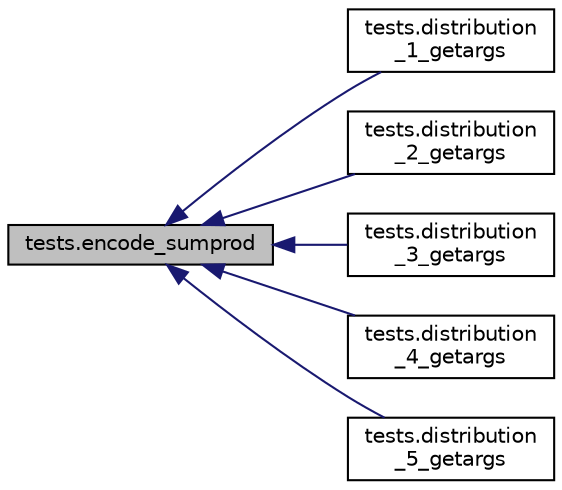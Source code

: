 digraph "tests.encode_sumprod"
{
  edge [fontname="Helvetica",fontsize="10",labelfontname="Helvetica",labelfontsize="10"];
  node [fontname="Helvetica",fontsize="10",shape=record];
  rankdir="LR";
  Node1 [label="tests.encode_sumprod",height=0.2,width=0.4,color="black", fillcolor="grey75", style="filled", fontcolor="black"];
  Node1 -> Node2 [dir="back",color="midnightblue",fontsize="10",style="solid",fontname="Helvetica"];
  Node2 [label="tests.distribution\l_1_getargs",height=0.2,width=0.4,color="black", fillcolor="white", style="filled",URL="$namespacetests.html#a7481fa4f956eeab5ba4f674f4ae510e6"];
  Node1 -> Node3 [dir="back",color="midnightblue",fontsize="10",style="solid",fontname="Helvetica"];
  Node3 [label="tests.distribution\l_2_getargs",height=0.2,width=0.4,color="black", fillcolor="white", style="filled",URL="$namespacetests.html#a42a80d902e23fb0ad98652b7399e0616"];
  Node1 -> Node4 [dir="back",color="midnightblue",fontsize="10",style="solid",fontname="Helvetica"];
  Node4 [label="tests.distribution\l_3_getargs",height=0.2,width=0.4,color="black", fillcolor="white", style="filled",URL="$namespacetests.html#a9e2f5d2abd4c1060832db2d2a65be3de"];
  Node1 -> Node5 [dir="back",color="midnightblue",fontsize="10",style="solid",fontname="Helvetica"];
  Node5 [label="tests.distribution\l_4_getargs",height=0.2,width=0.4,color="black", fillcolor="white", style="filled",URL="$namespacetests.html#af5493611bac369f77d22e50ca107ba9a"];
  Node1 -> Node6 [dir="back",color="midnightblue",fontsize="10",style="solid",fontname="Helvetica"];
  Node6 [label="tests.distribution\l_5_getargs",height=0.2,width=0.4,color="black", fillcolor="white", style="filled",URL="$namespacetests.html#adae2818bfe1eb7b26a5d74e8ab4ca246"];
}
